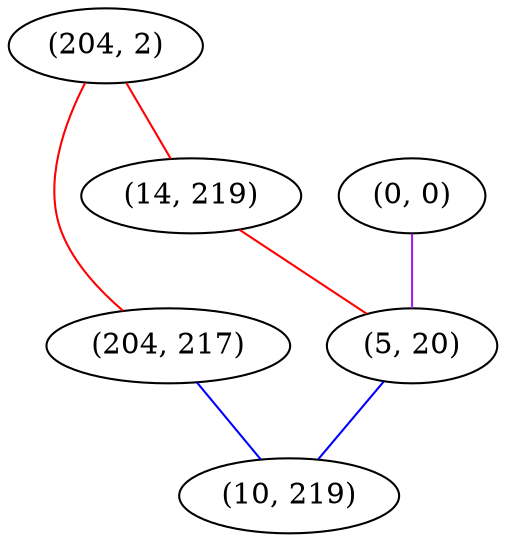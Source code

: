 graph "" {
"(204, 2)";
"(0, 0)";
"(204, 217)";
"(14, 219)";
"(5, 20)";
"(10, 219)";
"(204, 2)" -- "(14, 219)"  [color=red, key=0, weight=1];
"(204, 2)" -- "(204, 217)"  [color=red, key=0, weight=1];
"(0, 0)" -- "(5, 20)"  [color=purple, key=0, weight=4];
"(204, 217)" -- "(10, 219)"  [color=blue, key=0, weight=3];
"(14, 219)" -- "(5, 20)"  [color=red, key=0, weight=1];
"(5, 20)" -- "(10, 219)"  [color=blue, key=0, weight=3];
}
